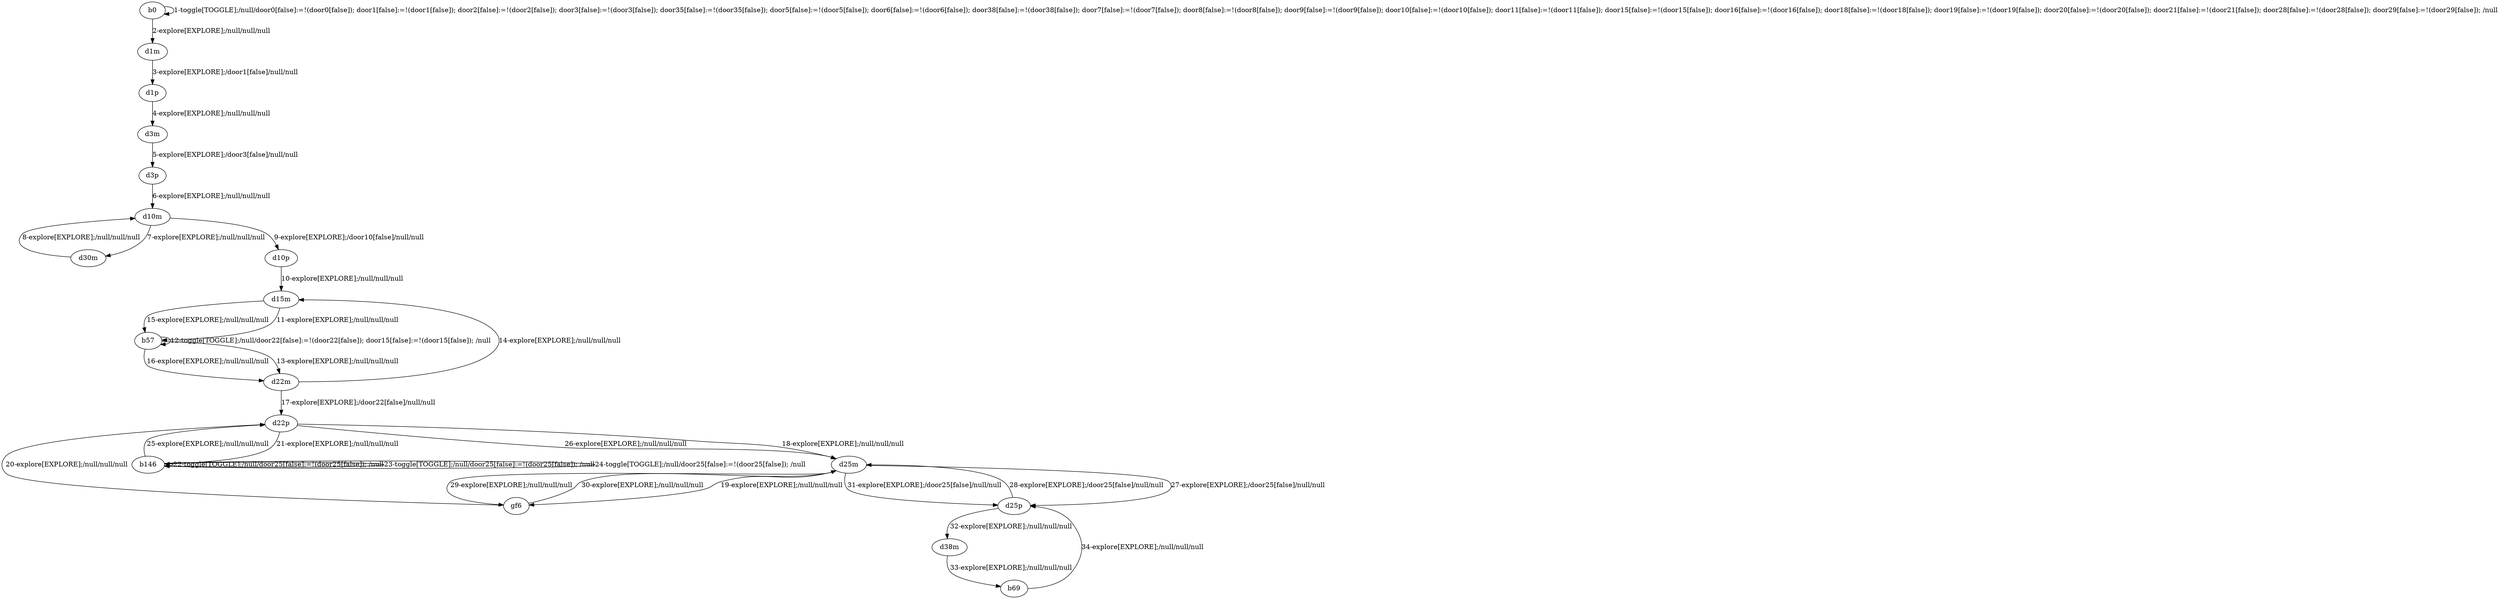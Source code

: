 # Total number of goals covered by this test: 4
# d25p --> d25m
# d38m --> b69
# d25p --> d38m
# b69 --> d25p

digraph g {
"b0" -> "b0" [label = "1-toggle[TOGGLE];/null/door0[false]:=!(door0[false]); door1[false]:=!(door1[false]); door2[false]:=!(door2[false]); door3[false]:=!(door3[false]); door35[false]:=!(door35[false]); door5[false]:=!(door5[false]); door6[false]:=!(door6[false]); door38[false]:=!(door38[false]); door7[false]:=!(door7[false]); door8[false]:=!(door8[false]); door9[false]:=!(door9[false]); door10[false]:=!(door10[false]); door11[false]:=!(door11[false]); door15[false]:=!(door15[false]); door16[false]:=!(door16[false]); door18[false]:=!(door18[false]); door19[false]:=!(door19[false]); door20[false]:=!(door20[false]); door21[false]:=!(door21[false]); door28[false]:=!(door28[false]); door29[false]:=!(door29[false]); /null"];
"b0" -> "d1m" [label = "2-explore[EXPLORE];/null/null/null"];
"d1m" -> "d1p" [label = "3-explore[EXPLORE];/door1[false]/null/null"];
"d1p" -> "d3m" [label = "4-explore[EXPLORE];/null/null/null"];
"d3m" -> "d3p" [label = "5-explore[EXPLORE];/door3[false]/null/null"];
"d3p" -> "d10m" [label = "6-explore[EXPLORE];/null/null/null"];
"d10m" -> "d30m" [label = "7-explore[EXPLORE];/null/null/null"];
"d30m" -> "d10m" [label = "8-explore[EXPLORE];/null/null/null"];
"d10m" -> "d10p" [label = "9-explore[EXPLORE];/door10[false]/null/null"];
"d10p" -> "d15m" [label = "10-explore[EXPLORE];/null/null/null"];
"d15m" -> "b57" [label = "11-explore[EXPLORE];/null/null/null"];
"b57" -> "b57" [label = "12-toggle[TOGGLE];/null/door22[false]:=!(door22[false]); door15[false]:=!(door15[false]); /null"];
"b57" -> "d22m" [label = "13-explore[EXPLORE];/null/null/null"];
"d22m" -> "d15m" [label = "14-explore[EXPLORE];/null/null/null"];
"d15m" -> "b57" [label = "15-explore[EXPLORE];/null/null/null"];
"b57" -> "d22m" [label = "16-explore[EXPLORE];/null/null/null"];
"d22m" -> "d22p" [label = "17-explore[EXPLORE];/door22[false]/null/null"];
"d22p" -> "d25m" [label = "18-explore[EXPLORE];/null/null/null"];
"d25m" -> "gf6" [label = "19-explore[EXPLORE];/null/null/null"];
"gf6" -> "d22p" [label = "20-explore[EXPLORE];/null/null/null"];
"d22p" -> "b146" [label = "21-explore[EXPLORE];/null/null/null"];
"b146" -> "b146" [label = "22-toggle[TOGGLE];/null/door25[false]:=!(door25[false]); /null"];
"b146" -> "b146" [label = "23-toggle[TOGGLE];/null/door25[false]:=!(door25[false]); /null"];
"b146" -> "b146" [label = "24-toggle[TOGGLE];/null/door25[false]:=!(door25[false]); /null"];
"b146" -> "d22p" [label = "25-explore[EXPLORE];/null/null/null"];
"d22p" -> "d25m" [label = "26-explore[EXPLORE];/null/null/null"];
"d25m" -> "d25p" [label = "27-explore[EXPLORE];/door25[false]/null/null"];
"d25p" -> "d25m" [label = "28-explore[EXPLORE];/door25[false]/null/null"];
"d25m" -> "gf6" [label = "29-explore[EXPLORE];/null/null/null"];
"gf6" -> "d25m" [label = "30-explore[EXPLORE];/null/null/null"];
"d25m" -> "d25p" [label = "31-explore[EXPLORE];/door25[false]/null/null"];
"d25p" -> "d38m" [label = "32-explore[EXPLORE];/null/null/null"];
"d38m" -> "b69" [label = "33-explore[EXPLORE];/null/null/null"];
"b69" -> "d25p" [label = "34-explore[EXPLORE];/null/null/null"];
}